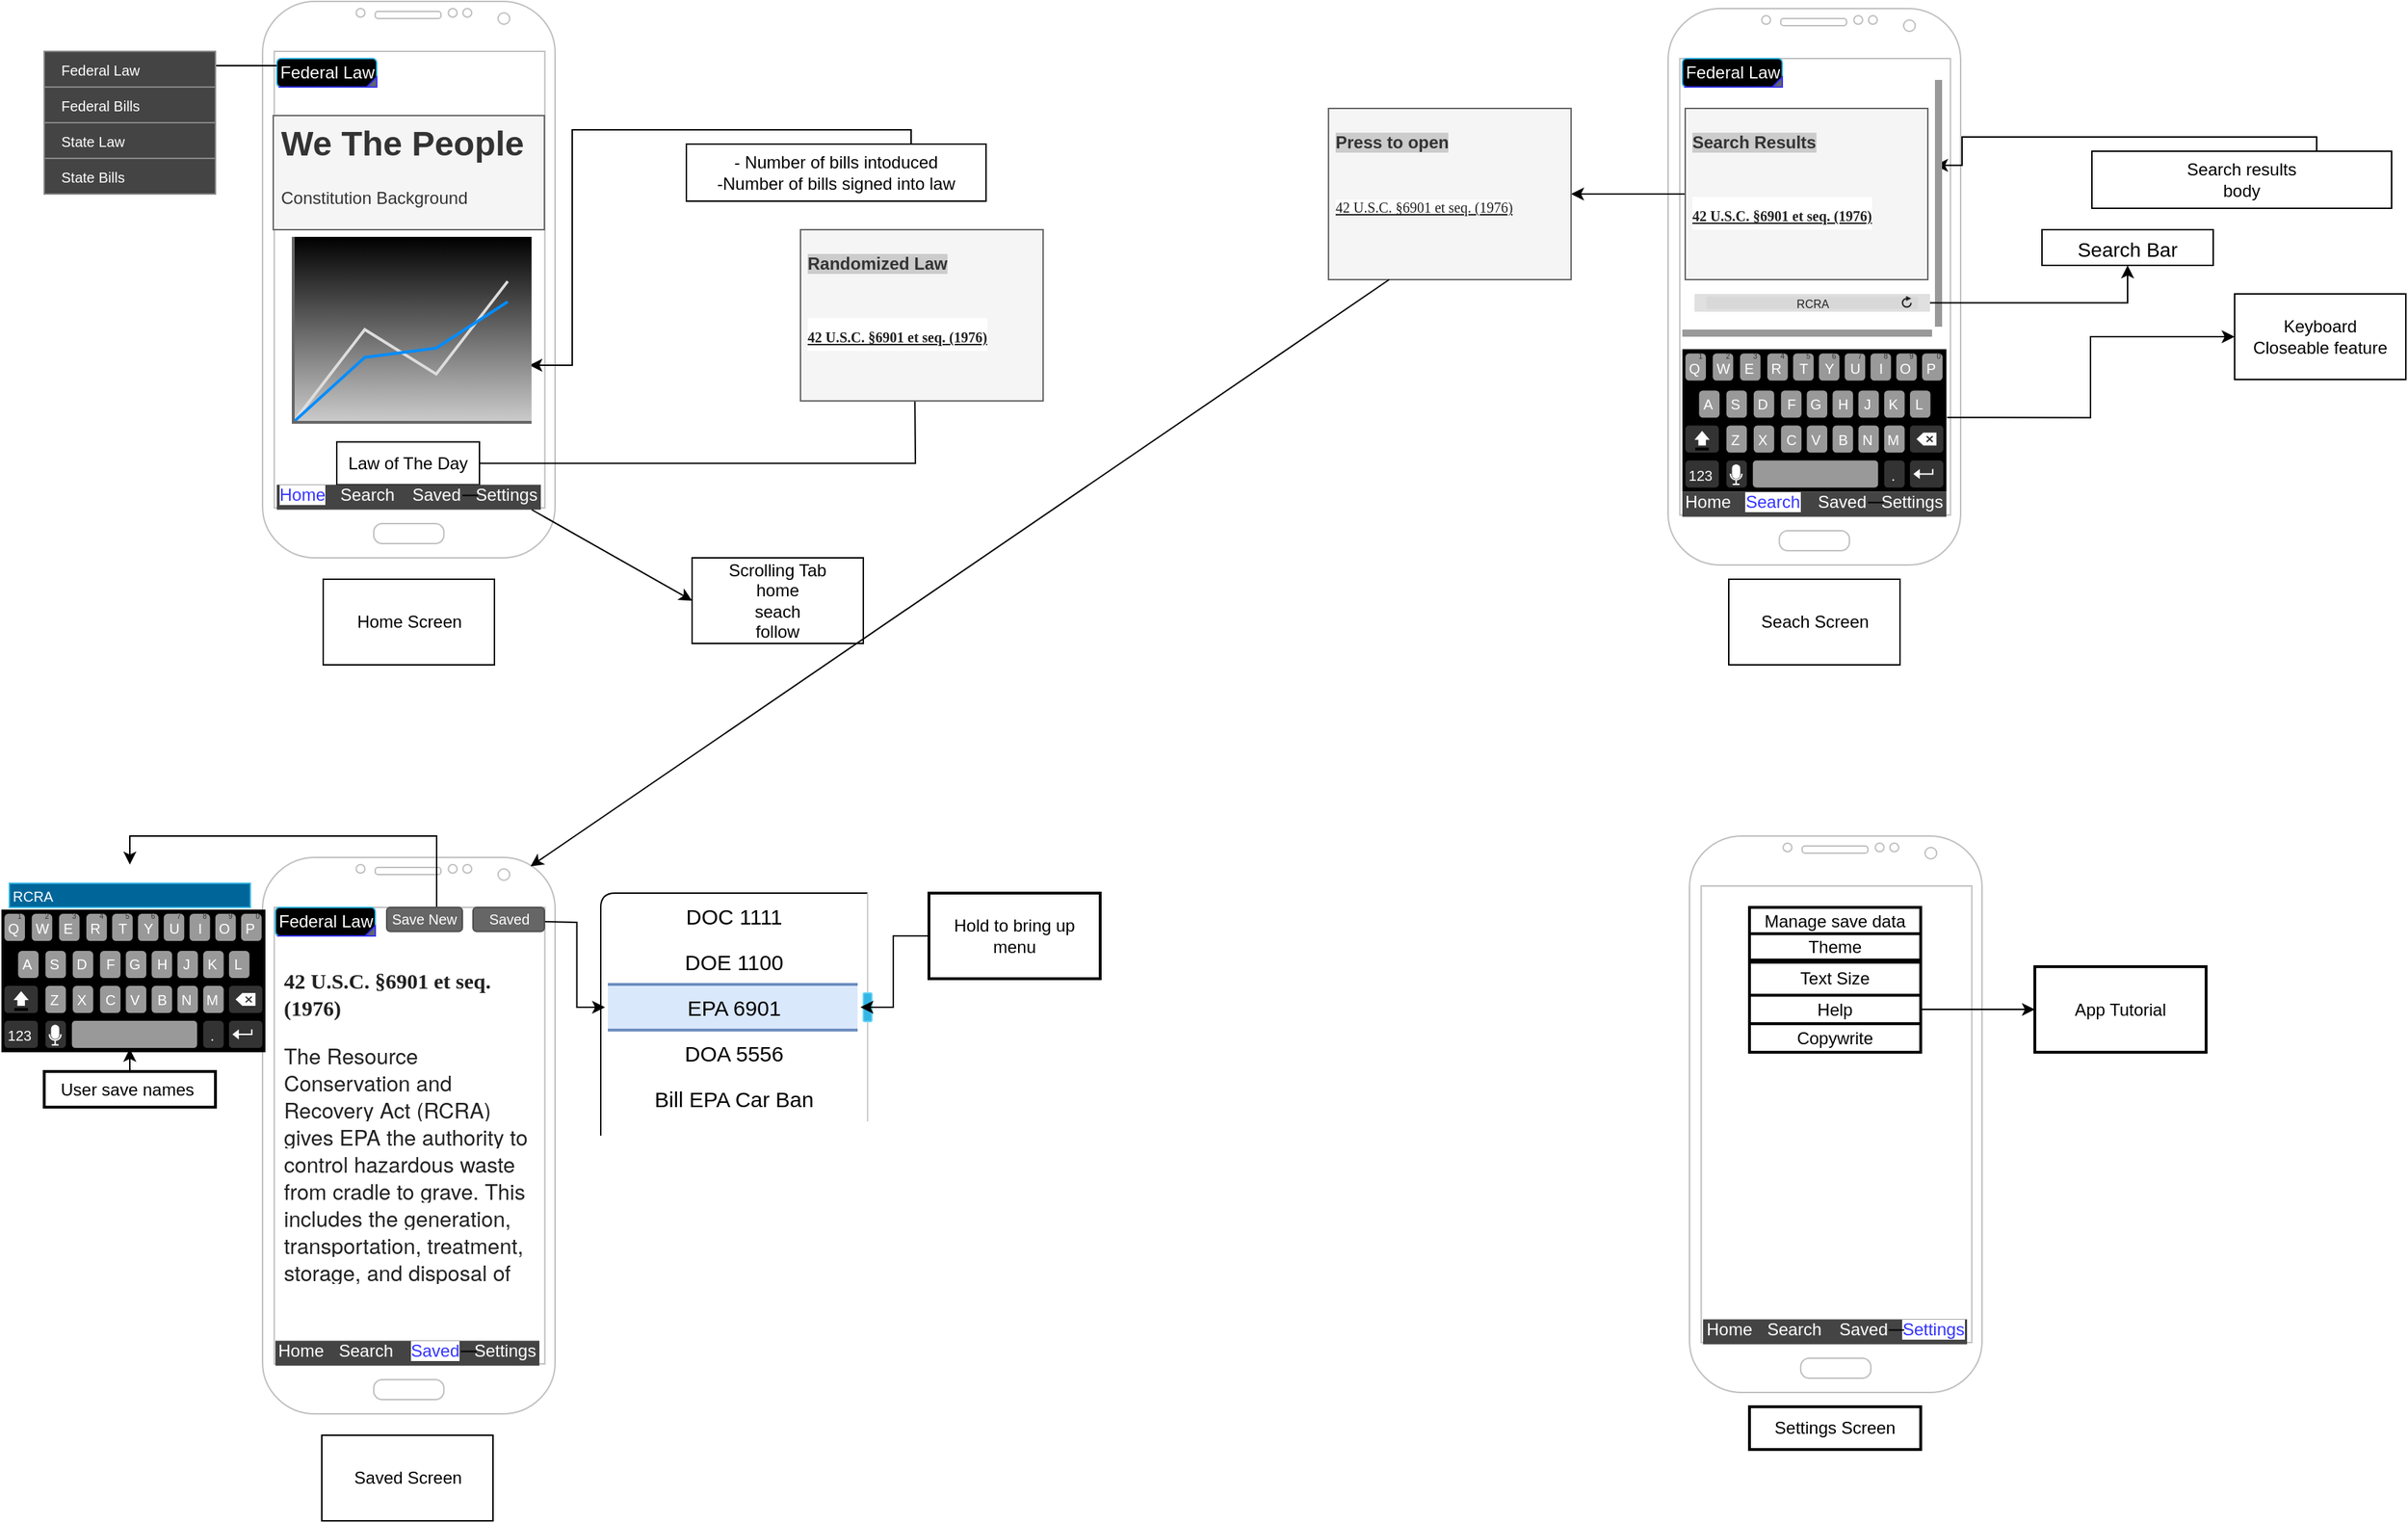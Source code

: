 <mxfile version="14.6.13" type="device"><diagram id="JpkLqlUyB2-uC77qVz7V" name="Page-1"><mxGraphModel dx="2378" dy="934" grid="1" gridSize="10" guides="1" tooltips="1" connect="1" arrows="1" fold="1" page="1" pageScale="1" pageWidth="1100" pageHeight="1700" math="0" shadow="0"><root><mxCell id="0"/><mxCell id="1" parent="0"/><mxCell id="2OdohgcPaHK3kR8ZjYO2-1" value="" style="verticalLabelPosition=bottom;verticalAlign=top;html=1;shadow=0;dashed=0;strokeWidth=1;shape=mxgraph.android.phone2;strokeColor=#c0c0c0;" parent="1" vertex="1"><mxGeometry x="333" y="620" width="205" height="390" as="geometry"/></mxCell><mxCell id="2OdohgcPaHK3kR8ZjYO2-39" value="" style="verticalLabelPosition=bottom;verticalAlign=top;html=1;shadow=0;dashed=0;strokeWidth=1;shape=mxgraph.android.phone2;strokeColor=#c0c0c0;" parent="1" vertex="1"><mxGeometry x="318" y="40" width="205" height="390" as="geometry"/></mxCell><mxCell id="2OdohgcPaHK3kR8ZjYO2-41" value="" style="edgeStyle=orthogonalEdgeStyle;rounded=0;orthogonalLoop=1;jettySize=auto;html=1;exitX=1.002;exitY=0.479;exitDx=0;exitDy=0;exitPerimeter=0;" parent="1" source="2OdohgcPaHK3kR8ZjYO2-82" target="2OdohgcPaHK3kR8ZjYO2-43" edge="1"><mxGeometry relative="1" as="geometry"><mxPoint x="470" y="363.833" as="sourcePoint"/></mxGeometry></mxCell><mxCell id="2OdohgcPaHK3kR8ZjYO2-43" value="Keyboard&lt;br&gt;Closeable feature" style="whiteSpace=wrap;html=1;rounded=0;" parent="1" vertex="1"><mxGeometry x="715" y="240" width="120" height="60" as="geometry"/></mxCell><mxCell id="2OdohgcPaHK3kR8ZjYO2-45" style="edgeStyle=orthogonalEdgeStyle;rounded=0;orthogonalLoop=1;jettySize=auto;html=1;exitX=0.75;exitY=0;exitDx=0;exitDy=0;entryX=0.973;entryY=0.333;entryDx=0;entryDy=0;entryPerimeter=0;" parent="1" source="2OdohgcPaHK3kR8ZjYO2-46" target="2OdohgcPaHK3kR8ZjYO2-83" edge="1"><mxGeometry relative="1" as="geometry"><Array as="points"><mxPoint x="773" y="130"/><mxPoint x="524" y="130"/><mxPoint x="524" y="150"/></Array><mxPoint x="505" y="295" as="targetPoint"/></mxGeometry></mxCell><mxCell id="2OdohgcPaHK3kR8ZjYO2-46" value="Search results&lt;br&gt;body&lt;br&gt;" style="text;html=1;align=center;verticalAlign=middle;whiteSpace=wrap;rounded=0;strokeColor=#000000;" parent="1" vertex="1"><mxGeometry x="615" y="140" width="210" height="40" as="geometry"/></mxCell><mxCell id="2OdohgcPaHK3kR8ZjYO2-55" style="edgeStyle=orthogonalEdgeStyle;rounded=0;orthogonalLoop=1;jettySize=auto;html=1;exitX=0.5;exitY=1;exitDx=0;exitDy=0;" parent="1" edge="1"><mxGeometry relative="1" as="geometry"><mxPoint x="423" y="160" as="sourcePoint"/><mxPoint x="423" y="160" as="targetPoint"/></mxGeometry></mxCell><mxCell id="2OdohgcPaHK3kR8ZjYO2-60" value="" style="verticalLabelPosition=bottom;verticalAlign=top;html=1;shadow=0;dashed=0;strokeWidth=1;shape=mxgraph.android.phone2;strokeColor=#c0c0c0;" parent="1" vertex="1"><mxGeometry x="-667" y="35" width="205" height="390" as="geometry"/></mxCell><mxCell id="2OdohgcPaHK3kR8ZjYO2-61" value="&lt;h1&gt;We The People&lt;/h1&gt;&lt;div&gt;Constitution Background&lt;/div&gt;&lt;div&gt;&lt;br&gt;&lt;/div&gt;&lt;div&gt;&lt;br&gt;&lt;/div&gt;&lt;div&gt;&lt;br&gt;&lt;/div&gt;" style="text;html=1;strokeColor=#666666;fillColor=#f5f5f5;spacing=5;spacingTop=-20;whiteSpace=wrap;overflow=hidden;rounded=0;fontColor=#333333;" parent="1" vertex="1"><mxGeometry x="-659.5" y="115" width="190" height="80" as="geometry"/></mxCell><mxCell id="2OdohgcPaHK3kR8ZjYO2-62" value="" style="edgeStyle=orthogonalEdgeStyle;rounded=0;orthogonalLoop=1;jettySize=auto;html=1;" parent="1" source="2OdohgcPaHK3kR8ZjYO2-63" edge="1"><mxGeometry relative="1" as="geometry"><mxPoint x="-210" y="295" as="targetPoint"/></mxGeometry></mxCell><mxCell id="2OdohgcPaHK3kR8ZjYO2-63" value="Law of The Day" style="rounded=0;whiteSpace=wrap;html=1;align=center;" parent="1" vertex="1"><mxGeometry x="-615" y="343.75" width="100" height="30" as="geometry"/></mxCell><mxCell id="2OdohgcPaHK3kR8ZjYO2-66" style="edgeStyle=orthogonalEdgeStyle;rounded=0;orthogonalLoop=1;jettySize=auto;html=1;exitX=0.75;exitY=0;exitDx=0;exitDy=0;" parent="1" source="2OdohgcPaHK3kR8ZjYO2-67" edge="1"><mxGeometry relative="1" as="geometry"><Array as="points"><mxPoint x="-212" y="125"/><mxPoint x="-450" y="125"/><mxPoint x="-450" y="290"/></Array><mxPoint x="-480" y="290" as="targetPoint"/></mxGeometry></mxCell><mxCell id="2OdohgcPaHK3kR8ZjYO2-67" value="- Number of bills intoduced&lt;br&gt;-Number of bills signed into law" style="text;html=1;align=center;verticalAlign=middle;whiteSpace=wrap;rounded=0;strokeColor=#000000;" parent="1" vertex="1"><mxGeometry x="-370" y="135" width="210" height="40" as="geometry"/></mxCell><mxCell id="2OdohgcPaHK3kR8ZjYO2-68" value="" style="strokeWidth=1;html=1;shadow=0;dashed=0;shape=mxgraph.android.rrect;rSize=0;fillColor=#444444;strokeColor=none;" parent="1" vertex="1"><mxGeometry x="-657" y="373.75" width="185" height="17.5" as="geometry"/></mxCell><mxCell id="2OdohgcPaHK3kR8ZjYO2-69" value="&lt;font color=&quot;#3333ff&quot; style=&quot;background-color: rgb(255 , 255 , 255)&quot;&gt;Home&lt;/font&gt;" style="strokeWidth=1;html=1;shadow=0;dashed=0;shape=mxgraph.android.anchor;align=left;fontColor=#FFFFFF;" parent="2OdohgcPaHK3kR8ZjYO2-68" vertex="1"><mxGeometry width="46.25" height="15" as="geometry"/></mxCell><mxCell id="2OdohgcPaHK3kR8ZjYO2-70" value="Search" style="strokeWidth=1;html=1;shadow=0;dashed=0;shape=mxgraph.android.anchor;fontColor=#FFFFFF;" parent="2OdohgcPaHK3kR8ZjYO2-68" vertex="1"><mxGeometry x="46.25" width="33.75" height="15" as="geometry"/></mxCell><mxCell id="2OdohgcPaHK3kR8ZjYO2-71" value="Saved" style="strokeWidth=1;html=1;shadow=0;dashed=0;shape=mxgraph.android.anchor;align=right;fontColor=#FFFFFF;" parent="2OdohgcPaHK3kR8ZjYO2-68" vertex="1"><mxGeometry x="90" width="40" height="15" as="geometry"/></mxCell><mxCell id="2OdohgcPaHK3kR8ZjYO2-72" value="Settings" style="text;html=1;strokeColor=none;fillColor=none;align=center;verticalAlign=middle;whiteSpace=wrap;rounded=0;fontColor=#FFFFFF;" parent="2OdohgcPaHK3kR8ZjYO2-68" vertex="1"><mxGeometry x="141" y="-2.5" width="40" height="20" as="geometry"/></mxCell><mxCell id="2OdohgcPaHK3kR8ZjYO2-73" value="" style="endArrow=none;html=1;" parent="2OdohgcPaHK3kR8ZjYO2-68" source="2OdohgcPaHK3kR8ZjYO2-71" target="2OdohgcPaHK3kR8ZjYO2-72" edge="1"><mxGeometry width="50" height="50" relative="1" as="geometry"><mxPoint x="123.75" y="7.563" as="sourcePoint"/><mxPoint x="297" y="8" as="targetPoint"/></mxGeometry></mxCell><mxCell id="2OdohgcPaHK3kR8ZjYO2-74" value="" style="endArrow=classic;html=1;startArrow=none;entryX=0;entryY=0.5;entryDx=0;entryDy=0;" parent="1" source="2OdohgcPaHK3kR8ZjYO2-72" target="2OdohgcPaHK3kR8ZjYO2-75" edge="1"><mxGeometry width="50" height="50" relative="1" as="geometry"><mxPoint x="-590" y="325" as="sourcePoint"/><mxPoint x="-360" y="383" as="targetPoint"/></mxGeometry></mxCell><mxCell id="2OdohgcPaHK3kR8ZjYO2-75" value="Scrolling Tab&lt;br&gt;home&lt;br&gt;seach&lt;br&gt;follow" style="rounded=0;whiteSpace=wrap;html=1;strokeWidth=1;" parent="1" vertex="1"><mxGeometry x="-366" y="425" width="120" height="60" as="geometry"/></mxCell><mxCell id="2OdohgcPaHK3kR8ZjYO2-76" style="edgeStyle=orthogonalEdgeStyle;rounded=0;orthogonalLoop=1;jettySize=auto;html=1;exitX=0.5;exitY=1;exitDx=0;exitDy=0;" parent="1" source="2OdohgcPaHK3kR8ZjYO2-61" target="2OdohgcPaHK3kR8ZjYO2-61" edge="1"><mxGeometry relative="1" as="geometry"/></mxCell><mxCell id="2OdohgcPaHK3kR8ZjYO2-77" value="Federal Law" style="strokeWidth=1;html=1;shadow=0;dashed=0;shape=mxgraph.android.rect;rounded=1;strokeColor=#33b5e5;fontColor=#FFFFFF;fillColor=#000000;" parent="1" vertex="1"><mxGeometry x="-657" y="75" width="70" height="20" as="geometry"/></mxCell><mxCell id="2OdohgcPaHK3kR8ZjYO2-78" value="" style="strokeWidth=1;html=1;shadow=0;dashed=0;shape=mxgraph.android.spinner2;fontStyle=0;fontColor=#ffffff;align=center;verticalAlign=middle;fillColor=#666666;strokeColor=#3333FF;" parent="2OdohgcPaHK3kR8ZjYO2-77" vertex="1"><mxGeometry x="1.22" y="1.43" width="68.78" height="18.57" as="geometry"/></mxCell><mxCell id="2OdohgcPaHK3kR8ZjYO2-79" value="" style="endArrow=classic;html=1;fontColor=#FFFFFF;exitX=0;exitY=0.25;exitDx=0;exitDy=0;" parent="1" source="2OdohgcPaHK3kR8ZjYO2-77" edge="1"><mxGeometry width="50" height="50" relative="1" as="geometry"><mxPoint x="-420" y="185" as="sourcePoint"/><mxPoint x="-740" y="80" as="targetPoint"/></mxGeometry></mxCell><mxCell id="2OdohgcPaHK3kR8ZjYO2-82" value="" style="verticalLabelPosition=bottom;verticalAlign=top;html=1;shadow=0;dashed=0;strokeWidth=1;shape=mxgraph.android.keyboard;fontColor=#FFFFFF;fillColor=#000000;" parent="1" vertex="1"><mxGeometry x="328" y="278.75" width="185" height="100" as="geometry"/></mxCell><mxCell id="2OdohgcPaHK3kR8ZjYO2-83" value="" style="strokeWidth=1;html=1;shadow=0;dashed=0;shape=mxgraph.android.scrollbars2;fillColor=#999999;strokeColor=none;fontColor=#FFFFFF;" parent="1" vertex="1"><mxGeometry x="328" y="90" width="182" height="180" as="geometry"/></mxCell><mxCell id="2OdohgcPaHK3kR8ZjYO2-163" value="" style="edgeStyle=orthogonalEdgeStyle;rounded=0;orthogonalLoop=1;jettySize=auto;html=1;fontColor=#000000;" parent="1" source="2OdohgcPaHK3kR8ZjYO2-84" target="2OdohgcPaHK3kR8ZjYO2-162" edge="1"><mxGeometry relative="1" as="geometry"/></mxCell><mxCell id="2OdohgcPaHK3kR8ZjYO2-84" value="RCRA" style="html=1;strokeWidth=1;shadow=0;dashed=0;shape=mxgraph.ios7ui.url;fillColor=#e0e0e0;strokeColor=#c0c0c0;buttonText=;strokeColor2=#222222;fontColor=#222222;fontSize=8;spacingTop=2;align=center;" parent="1" vertex="1"><mxGeometry x="336.5" y="240" width="165" height="12.5" as="geometry"/></mxCell><mxCell id="2OdohgcPaHK3kR8ZjYO2-165" value="" style="edgeStyle=orthogonalEdgeStyle;rounded=0;orthogonalLoop=1;jettySize=auto;html=1;fontColor=#000000;" parent="1" source="2OdohgcPaHK3kR8ZjYO2-85" target="2OdohgcPaHK3kR8ZjYO2-164" edge="1"><mxGeometry relative="1" as="geometry"/></mxCell><mxCell id="2OdohgcPaHK3kR8ZjYO2-85" value="&lt;h1&gt;&lt;font style=&quot;font-size: 12px ; background-color: rgb(204 , 204 , 204)&quot;&gt;Search Results&lt;/font&gt;&lt;/h1&gt;&lt;h2 style=&quot;box-sizing: border-box ; transition: all 0.25s linear 0s , all 0.25s linear 0s , all 0.25s linear 0s , all 0.25s linear 0s , all 0.25s linear 0s , all 0.25s linear 0s , all 0.25s linear 0s ; font-family: &amp;#34;merriweather&amp;#34; , &amp;#34;georgia&amp;#34; , &amp;#34;cambria&amp;#34; , &amp;#34;times new roman&amp;#34; , &amp;#34;times&amp;#34; , serif ; line-height: 1.3 ; margin: 1.5em 0px 0.85rem ; color: rgb(33 , 33 , 33) ; background-color: rgb(255 , 255 , 255)&quot;&gt;&lt;font style=&quot;font-size: 10px&quot;&gt;&lt;u&gt;42 U.S.C. §6901 et seq. (1976)&lt;/u&gt;&lt;/font&gt;&lt;/h2&gt;" style="text;html=1;strokeColor=#666666;fillColor=#f5f5f5;spacing=5;spacingTop=-20;whiteSpace=wrap;overflow=hidden;rounded=0;fontColor=#333333;" parent="1" vertex="1"><mxGeometry x="330" y="110" width="170" height="120" as="geometry"/></mxCell><mxCell id="2OdohgcPaHK3kR8ZjYO2-86" value="" style="strokeWidth=1;html=1;shadow=0;dashed=0;shape=mxgraph.android.rrect;rSize=0;fillColor=#444444;strokeColor=none;" parent="1" vertex="1"><mxGeometry x="328" y="378.75" width="185" height="17.5" as="geometry"/></mxCell><mxCell id="2OdohgcPaHK3kR8ZjYO2-87" value="Home" style="strokeWidth=1;html=1;shadow=0;dashed=0;shape=mxgraph.android.anchor;align=left;fontColor=#FFFFFF;" parent="2OdohgcPaHK3kR8ZjYO2-86" vertex="1"><mxGeometry width="46.25" height="15" as="geometry"/></mxCell><mxCell id="2OdohgcPaHK3kR8ZjYO2-88" value="&lt;font color=&quot;#3333ff&quot; style=&quot;background-color: rgb(255 , 255 , 255)&quot;&gt;Search&lt;/font&gt;" style="strokeWidth=1;html=1;shadow=0;dashed=0;shape=mxgraph.android.anchor;fontColor=#FFFFFF;" parent="2OdohgcPaHK3kR8ZjYO2-86" vertex="1"><mxGeometry x="46.25" width="33.75" height="15" as="geometry"/></mxCell><mxCell id="2OdohgcPaHK3kR8ZjYO2-89" value="Saved" style="strokeWidth=1;html=1;shadow=0;dashed=0;shape=mxgraph.android.anchor;align=right;fontColor=#FFFFFF;" parent="2OdohgcPaHK3kR8ZjYO2-86" vertex="1"><mxGeometry x="90" width="40" height="15" as="geometry"/></mxCell><mxCell id="2OdohgcPaHK3kR8ZjYO2-90" value="Settings" style="text;html=1;strokeColor=none;fillColor=none;align=center;verticalAlign=middle;whiteSpace=wrap;rounded=0;fontColor=#FFFFFF;" parent="2OdohgcPaHK3kR8ZjYO2-86" vertex="1"><mxGeometry x="141" y="-2.5" width="40" height="20" as="geometry"/></mxCell><mxCell id="2OdohgcPaHK3kR8ZjYO2-91" value="" style="endArrow=none;html=1;" parent="2OdohgcPaHK3kR8ZjYO2-86" source="2OdohgcPaHK3kR8ZjYO2-89" target="2OdohgcPaHK3kR8ZjYO2-90" edge="1"><mxGeometry width="50" height="50" relative="1" as="geometry"><mxPoint x="123.75" y="7.563" as="sourcePoint"/><mxPoint x="297" y="8" as="targetPoint"/></mxGeometry></mxCell><mxCell id="2OdohgcPaHK3kR8ZjYO2-92" value="" style="strokeWidth=1;html=1;shadow=0;dashed=0;shape=mxgraph.android.rrect;rSize=0;fillColor=#444444;strokeColor=none;" parent="1" vertex="1"><mxGeometry x="342.5" y="958.75" width="185" height="17.5" as="geometry"/></mxCell><mxCell id="2OdohgcPaHK3kR8ZjYO2-93" value="Home" style="strokeWidth=1;html=1;shadow=0;dashed=0;shape=mxgraph.android.anchor;align=left;fontColor=#FFFFFF;" parent="2OdohgcPaHK3kR8ZjYO2-92" vertex="1"><mxGeometry width="46.25" height="15" as="geometry"/></mxCell><mxCell id="2OdohgcPaHK3kR8ZjYO2-94" value="Search" style="strokeWidth=1;html=1;shadow=0;dashed=0;shape=mxgraph.android.anchor;fontColor=#FFFFFF;" parent="2OdohgcPaHK3kR8ZjYO2-92" vertex="1"><mxGeometry x="46.25" width="33.75" height="15" as="geometry"/></mxCell><mxCell id="2OdohgcPaHK3kR8ZjYO2-95" value="Saved" style="strokeWidth=1;html=1;shadow=0;dashed=0;shape=mxgraph.android.anchor;align=right;fontColor=#FFFFFF;" parent="2OdohgcPaHK3kR8ZjYO2-92" vertex="1"><mxGeometry x="90" width="40" height="15" as="geometry"/></mxCell><mxCell id="2OdohgcPaHK3kR8ZjYO2-96" value="&lt;font color=&quot;#3333ff&quot; style=&quot;background-color: rgb(255 , 255 , 255)&quot;&gt;Settings&lt;/font&gt;" style="text;html=1;strokeColor=none;fillColor=none;align=center;verticalAlign=middle;whiteSpace=wrap;rounded=0;fontColor=#FFFFFF;" parent="2OdohgcPaHK3kR8ZjYO2-92" vertex="1"><mxGeometry x="141" y="-2.5" width="40" height="20" as="geometry"/></mxCell><mxCell id="2OdohgcPaHK3kR8ZjYO2-97" value="" style="endArrow=none;html=1;" parent="2OdohgcPaHK3kR8ZjYO2-92" source="2OdohgcPaHK3kR8ZjYO2-95" target="2OdohgcPaHK3kR8ZjYO2-96" edge="1"><mxGeometry width="50" height="50" relative="1" as="geometry"><mxPoint x="123.75" y="7.563" as="sourcePoint"/><mxPoint x="297" y="8" as="targetPoint"/></mxGeometry></mxCell><mxCell id="2OdohgcPaHK3kR8ZjYO2-98" value="" style="verticalLabelPosition=bottom;verticalAlign=top;html=1;shadow=0;dashed=0;strokeWidth=1;shape=mxgraph.android.phone2;strokeColor=#c0c0c0;" parent="1" vertex="1"><mxGeometry x="-667" y="635" width="205" height="390" as="geometry"/></mxCell><mxCell id="2OdohgcPaHK3kR8ZjYO2-105" value="" style="strokeWidth=1;html=1;shadow=0;dashed=0;shape=mxgraph.android.rrect;rSize=0;fillColor=#444444;strokeColor=none;" parent="1" vertex="1"><mxGeometry x="-658" y="973.75" width="185" height="17.5" as="geometry"/></mxCell><mxCell id="2OdohgcPaHK3kR8ZjYO2-106" value="Home" style="strokeWidth=1;html=1;shadow=0;dashed=0;shape=mxgraph.android.anchor;align=left;fontColor=#FFFFFF;" parent="2OdohgcPaHK3kR8ZjYO2-105" vertex="1"><mxGeometry width="46.25" height="15" as="geometry"/></mxCell><mxCell id="2OdohgcPaHK3kR8ZjYO2-107" value="Search" style="strokeWidth=1;html=1;shadow=0;dashed=0;shape=mxgraph.android.anchor;fontColor=#FFFFFF;" parent="2OdohgcPaHK3kR8ZjYO2-105" vertex="1"><mxGeometry x="46.25" width="33.75" height="15" as="geometry"/></mxCell><mxCell id="2OdohgcPaHK3kR8ZjYO2-108" value="&lt;font color=&quot;#3333ff&quot; style=&quot;background-color: rgb(255 , 255 , 255)&quot;&gt;Saved&lt;/font&gt;" style="strokeWidth=1;html=1;shadow=0;dashed=0;shape=mxgraph.android.anchor;align=right;strokeColor=#FFFFFF;" parent="2OdohgcPaHK3kR8ZjYO2-105" vertex="1"><mxGeometry x="90" width="40" height="15" as="geometry"/></mxCell><mxCell id="2OdohgcPaHK3kR8ZjYO2-109" value="Settings" style="text;html=1;strokeColor=none;fillColor=none;align=center;verticalAlign=middle;whiteSpace=wrap;rounded=0;fontColor=#FFFFFF;" parent="2OdohgcPaHK3kR8ZjYO2-105" vertex="1"><mxGeometry x="141" y="-2.5" width="40" height="20" as="geometry"/></mxCell><mxCell id="2OdohgcPaHK3kR8ZjYO2-110" value="" style="endArrow=none;html=1;" parent="2OdohgcPaHK3kR8ZjYO2-105" source="2OdohgcPaHK3kR8ZjYO2-108" target="2OdohgcPaHK3kR8ZjYO2-109" edge="1"><mxGeometry width="50" height="50" relative="1" as="geometry"><mxPoint x="123.75" y="7.563" as="sourcePoint"/><mxPoint x="297" y="8" as="targetPoint"/></mxGeometry></mxCell><mxCell id="2OdohgcPaHK3kR8ZjYO2-111" value="Seach Screen" style="rounded=0;whiteSpace=wrap;html=1;strokeWidth=1;" parent="1" vertex="1"><mxGeometry x="360.5" y="440" width="120" height="60" as="geometry"/></mxCell><mxCell id="2OdohgcPaHK3kR8ZjYO2-112" value="Home Screen" style="rounded=0;whiteSpace=wrap;html=1;strokeWidth=1;" parent="1" vertex="1"><mxGeometry x="-624.5" y="440" width="120" height="60" as="geometry"/></mxCell><mxCell id="2OdohgcPaHK3kR8ZjYO2-113" value="Saved Screen" style="rounded=0;whiteSpace=wrap;html=1;strokeWidth=1;" parent="1" vertex="1"><mxGeometry x="-625.5" y="1040" width="120" height="60" as="geometry"/></mxCell><mxCell id="2OdohgcPaHK3kR8ZjYO2-130" value="&lt;h2 style=&quot;box-sizing: border-box ; transition: all 0.25s linear 0s , all 0.25s linear 0s , all 0.25s linear 0s , all 0.25s linear 0s , all 0.25s linear 0s , all 0.25s linear 0s , all 0.25s linear 0s ; font-family: &amp;#34;merriweather&amp;#34; , &amp;#34;georgia&amp;#34; , &amp;#34;cambria&amp;#34; , &amp;#34;times new roman&amp;#34; , &amp;#34;times&amp;#34; , serif ; line-height: 1.3 ; margin: 1.5em 0px 0.85rem ; color: rgb(33 , 33 , 33) ; background-color: rgb(255 , 255 , 255) ; font-size: 15px&quot;&gt;&lt;font style=&quot;font-size: 15px&quot;&gt;42 U.S.C. §6901 et seq. (1976)&lt;/font&gt;&lt;/h2&gt;&lt;div style=&quot;font-size: 15px&quot;&gt;&lt;span style=&quot;color: rgb(33 , 33 , 33) ; font-family: &amp;#34;source sans pro&amp;#34; , &amp;#34;helvetica neue&amp;#34; , &amp;#34;helvetica&amp;#34; , &amp;#34;roboto&amp;#34; , &amp;#34;arial&amp;#34; , sans-serif ; background-color: rgb(255 , 255 , 255)&quot;&gt;&lt;font style=&quot;font-size: 15px&quot;&gt;The Resource Conservation and Recovery Act (RCRA) gives EPA the authority to control hazardous waste from cradle to grave.&amp;nbsp;This includes the generation, transportation, treatment, storage, and disposal of hazardous waste. RCRA also set forth a framework for the management of non-hazardous solid wastes. The 1986 amendments to RCRA enabled EPA to address environmental problems that could result from underground tanks storing petroleum and other hazardous substances.&lt;/font&gt;&lt;/span&gt;&lt;br&gt;&lt;/div&gt;" style="text;html=1;strokeColor=none;fillColor=none;spacing=5;spacingTop=-20;whiteSpace=wrap;overflow=hidden;rounded=0;fontColor=#000000;" parent="1" vertex="1"><mxGeometry x="-657" y="700" width="190" height="240" as="geometry"/></mxCell><mxCell id="2OdohgcPaHK3kR8ZjYO2-138" value="" style="html=1;strokeWidth=2;shadow=0;dashed=0;shape=mxgraph.ios7ui.anchor;fillColor=#f5f5f5;strokeColor=#666666;perimeterSpacing=2;fontColor=#333333;gradientColor=#CCCCCC;" parent="1" vertex="1"><mxGeometry x="-425" y="660" width="175" height="160" as="geometry"/></mxCell><mxCell id="2OdohgcPaHK3kR8ZjYO2-139" value="DOC 1111" style="html=1;strokeWidth=2;shadow=0;dashed=0;shape=mxgraph.ios7ui.anchor;fontSize=15;resizeWidth=1;fillColor=#dae8fc;strokeColor=#6c8ebf;perimeterSpacing=2;" parent="2OdohgcPaHK3kR8ZjYO2-138" vertex="1"><mxGeometry width="175" height="32" relative="1" as="geometry"/></mxCell><mxCell id="2OdohgcPaHK3kR8ZjYO2-140" value="DOE 1100" style="html=1;strokeWidth=2;shadow=0;dashed=0;shape=mxgraph.ios7ui.anchor;fontSize=15;resizeWidth=1;fillColor=#dae8fc;strokeColor=#6c8ebf;perimeterSpacing=2;" parent="2OdohgcPaHK3kR8ZjYO2-138" vertex="1"><mxGeometry width="175" height="32" relative="1" as="geometry"><mxPoint y="32" as="offset"/></mxGeometry></mxCell><mxCell id="2OdohgcPaHK3kR8ZjYO2-141" value="EPA 6901" style="html=1;strokeWidth=2;shadow=0;dashed=0;shape=mxgraph.ios7ui.horLines;fontSize=15;strokeColor=#6c8ebf;fillColor=#dae8fc;strokeWidth=2;resizeWidth=1;perimeterSpacing=2;" parent="2OdohgcPaHK3kR8ZjYO2-138" vertex="1"><mxGeometry width="175" height="32" relative="1" as="geometry"><mxPoint y="64" as="offset"/></mxGeometry></mxCell><mxCell id="2OdohgcPaHK3kR8ZjYO2-142" value="DOA 5556" style="html=1;strokeWidth=2;shadow=0;dashed=0;shape=mxgraph.ios7ui.anchor;fontSize=15;resizeWidth=1;fillColor=#dae8fc;strokeColor=#6c8ebf;perimeterSpacing=2;" parent="2OdohgcPaHK3kR8ZjYO2-138" vertex="1"><mxGeometry width="175" height="32" relative="1" as="geometry"><mxPoint y="96" as="offset"/></mxGeometry></mxCell><mxCell id="2OdohgcPaHK3kR8ZjYO2-143" value="Bill EPA Car Ban" style="html=1;strokeWidth=2;shadow=0;dashed=0;shape=mxgraph.ios7ui.anchor;fontSize=15;resizeWidth=1;fillColor=#dae8fc;strokeColor=#6c8ebf;perimeterSpacing=2;" parent="2OdohgcPaHK3kR8ZjYO2-138" vertex="1"><mxGeometry width="175" height="32" relative="1" as="geometry"><mxPoint y="128" as="offset"/></mxGeometry></mxCell><mxCell id="2OdohgcPaHK3kR8ZjYO2-144" value="" style="endArrow=none;html=1;fontColor=#000000;entryX=0.5;entryY=0;entryDx=0;entryDy=0;entryPerimeter=0;" parent="1" edge="1"><mxGeometry width="50" height="50" relative="1" as="geometry"><mxPoint x="-430" y="830" as="sourcePoint"/><mxPoint x="-243" y="660" as="targetPoint"/><Array as="points"><mxPoint x="-430" y="660"/></Array></mxGeometry></mxCell><mxCell id="2OdohgcPaHK3kR8ZjYO2-147" value="" style="edgeStyle=orthogonalEdgeStyle;rounded=0;orthogonalLoop=1;jettySize=auto;html=1;fontColor=#000000;" parent="1" target="2OdohgcPaHK3kR8ZjYO2-138" edge="1"><mxGeometry relative="1" as="geometry"><mxPoint x="-469.5" y="680" as="sourcePoint"/></mxGeometry></mxCell><mxCell id="2OdohgcPaHK3kR8ZjYO2-148" value="" style="verticalLabelPosition=bottom;verticalAlign=top;html=1;shadow=0;dashed=0;strokeWidth=1;shape=mxgraph.android.quickscroll3;dy=0.5;fillColor=#33b5e5;strokeColor=#66D5F5;sketch=0;fontColor=#000000;" parent="1" vertex="1"><mxGeometry x="-246" y="660" width="6" height="160" as="geometry"/></mxCell><mxCell id="2OdohgcPaHK3kR8ZjYO2-149" value="" style="strokeWidth=1;html=1;shadow=0;dashed=0;shape=mxgraph.android.rrect;rSize=0;strokeColor=#888888;fillColor=#444444;sketch=0;fontColor=#000000;" parent="1" vertex="1"><mxGeometry x="-820" y="70" width="120" height="100" as="geometry"/></mxCell><mxCell id="2OdohgcPaHK3kR8ZjYO2-150" value="&lt;font style=&quot;font-size: 10px&quot;&gt;Federal Law&lt;/font&gt;" style="strokeColor=inherit;fillColor=inherit;gradientColor=inherit;strokeWidth=1;html=1;shadow=0;dashed=0;shape=mxgraph.android.rrect;rSize=0;align=left;spacingLeft=10;fontSize=8;fontColor=#ffffff;" parent="2OdohgcPaHK3kR8ZjYO2-149" vertex="1"><mxGeometry width="120.0" height="25" as="geometry"/></mxCell><mxCell id="2OdohgcPaHK3kR8ZjYO2-151" value="&lt;font style=&quot;font-size: 10px&quot;&gt;Federal Bills&lt;/font&gt;" style="strokeColor=inherit;fillColor=inherit;gradientColor=inherit;strokeWidth=1;html=1;shadow=0;dashed=0;shape=mxgraph.android.rrect;rSize=0;align=left;spacingLeft=10;fontSize=8;fontColor=#ffffff;" parent="2OdohgcPaHK3kR8ZjYO2-149" vertex="1"><mxGeometry y="25" width="120.0" height="25" as="geometry"/></mxCell><mxCell id="2OdohgcPaHK3kR8ZjYO2-152" value="&lt;font style=&quot;font-size: 10px&quot;&gt;State Law&lt;/font&gt;" style="strokeColor=inherit;fillColor=inherit;gradientColor=inherit;strokeWidth=1;html=1;shadow=0;dashed=0;shape=mxgraph.android.rrect;rSize=0;align=left;spacingLeft=10;fontSize=8;fontColor=#ffffff;" parent="2OdohgcPaHK3kR8ZjYO2-149" vertex="1"><mxGeometry y="50" width="120.0" height="25" as="geometry"/></mxCell><mxCell id="2OdohgcPaHK3kR8ZjYO2-153" value="&lt;font style=&quot;font-size: 10px&quot;&gt;State Bills&lt;/font&gt;" style="strokeColor=inherit;fillColor=inherit;gradientColor=inherit;strokeWidth=1;html=1;shadow=0;dashed=0;shape=mxgraph.android.rrect;rSize=0;align=left;spacingLeft=10;fontSize=8;fontColor=#ffffff;" parent="2OdohgcPaHK3kR8ZjYO2-149" vertex="1"><mxGeometry y="75" width="120.0" height="25" as="geometry"/></mxCell><mxCell id="2OdohgcPaHK3kR8ZjYO2-155" value="Federal Law" style="strokeWidth=1;html=1;shadow=0;dashed=0;shape=mxgraph.android.rect;rounded=1;strokeColor=#33b5e5;fontColor=#FFFFFF;fillColor=#000000;" parent="1" vertex="1"><mxGeometry x="-658" y="670" width="70" height="20" as="geometry"/></mxCell><mxCell id="2OdohgcPaHK3kR8ZjYO2-156" value="" style="strokeWidth=1;html=1;shadow=0;dashed=0;shape=mxgraph.android.spinner2;fontStyle=0;fontColor=#ffffff;align=center;verticalAlign=middle;fillColor=#666666;strokeColor=#3333FF;" parent="2OdohgcPaHK3kR8ZjYO2-155" vertex="1"><mxGeometry x="1.22" y="1.43" width="68.78" height="18.57" as="geometry"/></mxCell><mxCell id="2OdohgcPaHK3kR8ZjYO2-167" value="" style="edgeStyle=orthogonalEdgeStyle;rounded=0;orthogonalLoop=1;jettySize=auto;html=1;fontColor=#000000;" parent="1" source="2OdohgcPaHK3kR8ZjYO2-161" edge="1"><mxGeometry relative="1" as="geometry"><mxPoint x="-760" y="640" as="targetPoint"/><Array as="points"><mxPoint x="-545" y="620"/></Array></mxGeometry></mxCell><mxCell id="2OdohgcPaHK3kR8ZjYO2-161" value="Save New" style="rounded=1;html=1;shadow=0;dashed=0;whiteSpace=wrap;fontSize=10;fillColor=#666666;align=center;strokeColor=#4D4D4D;fontColor=#ffffff;sketch=0;" parent="1" vertex="1"><mxGeometry x="-580" y="670" width="53" height="16.88" as="geometry"/></mxCell><mxCell id="2OdohgcPaHK3kR8ZjYO2-162" value="&lt;font style=&quot;font-size: 14px&quot;&gt;&lt;font style=&quot;font-size: 14px&quot;&gt;Search &lt;/font&gt;&lt;font style=&quot;font-size: 14px&quot;&gt;Bar&lt;/font&gt;&lt;/font&gt;" style="whiteSpace=wrap;html=1;shadow=0;dashed=0;fontSize=8;strokeWidth=1;spacingTop=2;" parent="1" vertex="1"><mxGeometry x="580" y="195" width="120" height="25" as="geometry"/></mxCell><mxCell id="2OdohgcPaHK3kR8ZjYO2-164" value="&lt;h1&gt;&lt;span style=&quot;font-size: 12px ; background-color: rgb(204 , 204 , 204)&quot;&gt;Press to open&lt;/span&gt;&lt;/h1&gt;&lt;h1&gt;&lt;u style=&quot;font-size: 10px ; background-color: rgb(255 , 255 , 255) ; color: rgb(33 , 33 , 33) ; font-family: &amp;#34;merriweather&amp;#34; , &amp;#34;georgia&amp;#34; , &amp;#34;cambria&amp;#34; , &amp;#34;times new roman&amp;#34; , &amp;#34;times&amp;#34; , serif ; font-weight: normal&quot;&gt;42 U.S.C. §6901 et seq. (1976)&lt;/u&gt;&lt;br&gt;&lt;/h1&gt;" style="text;html=1;strokeColor=#666666;fillColor=#f5f5f5;spacing=5;spacingTop=-20;whiteSpace=wrap;overflow=hidden;rounded=0;fontColor=#333333;" parent="1" vertex="1"><mxGeometry x="80" y="110" width="170" height="120" as="geometry"/></mxCell><mxCell id="2OdohgcPaHK3kR8ZjYO2-168" value="" style="verticalLabelPosition=bottom;verticalAlign=top;html=1;shadow=0;dashed=0;strokeWidth=1;shape=mxgraph.android.keyboard;sketch=0;fontColor=#000000;fillColor=#000000;gradientColor=#CCCCCC;" parent="1" vertex="1"><mxGeometry x="-850" y="671.56" width="185" height="100" as="geometry"/></mxCell><mxCell id="2OdohgcPaHK3kR8ZjYO2-169" value="RCRA" style="whiteSpace=wrap;html=1;shadow=0;dashed=0;fontSize=10;align=left;fillColor=#006699;strokeColor=#33B5E5;fontColor=#FFFFFF;sketch=0;" parent="1" vertex="1"><mxGeometry x="-844.4" y="653.12" width="168.8" height="16.88" as="geometry"/></mxCell><mxCell id="2OdohgcPaHK3kR8ZjYO2-171" style="edgeStyle=orthogonalEdgeStyle;rounded=0;orthogonalLoop=1;jettySize=auto;html=1;exitX=0.5;exitY=0;exitDx=0;exitDy=0;entryX=0.486;entryY=0.976;entryDx=0;entryDy=0;entryPerimeter=0;fontColor=#000000;" parent="1" source="2OdohgcPaHK3kR8ZjYO2-170" target="2OdohgcPaHK3kR8ZjYO2-168" edge="1"><mxGeometry relative="1" as="geometry"/></mxCell><mxCell id="2OdohgcPaHK3kR8ZjYO2-170" value="User save names&amp;nbsp;" style="rounded=0;whiteSpace=wrap;html=1;shadow=0;sketch=0;strokeWidth=2;" parent="1" vertex="1"><mxGeometry x="-820" y="785" width="120" height="25" as="geometry"/></mxCell><mxCell id="2OdohgcPaHK3kR8ZjYO2-173" value="Settings Screen" style="rounded=0;whiteSpace=wrap;html=1;shadow=0;sketch=0;strokeWidth=2;" parent="1" vertex="1"><mxGeometry x="375" y="1020" width="120" height="30" as="geometry"/></mxCell><mxCell id="2OdohgcPaHK3kR8ZjYO2-174" value="" style="verticalLabelPosition=bottom;shadow=0;dashed=0;align=center;html=1;verticalAlign=top;strokeWidth=1;shape=mxgraph.mockup.graphics.lineChart;strokeColor=none;strokeColor2=#666666;strokeColor3=#008cff;strokeColor4=#dddddd;sketch=0;fontColor=#000000;fillColor=#000000;gradientColor=#CCCCCC;" parent="1" vertex="1"><mxGeometry x="-645.5" y="200" width="167" height="130" as="geometry"/></mxCell><mxCell id="2OdohgcPaHK3kR8ZjYO2-175" value="Federal Law" style="strokeWidth=1;html=1;shadow=0;dashed=0;shape=mxgraph.android.rect;rounded=1;strokeColor=#33b5e5;fontColor=#FFFFFF;fillColor=#000000;" parent="1" vertex="1"><mxGeometry x="328" y="75" width="70" height="20" as="geometry"/></mxCell><mxCell id="2OdohgcPaHK3kR8ZjYO2-176" value="" style="strokeWidth=1;html=1;shadow=0;dashed=0;shape=mxgraph.android.spinner2;fontStyle=0;fontColor=#ffffff;align=center;verticalAlign=middle;fillColor=#666666;strokeColor=#3333FF;" parent="2OdohgcPaHK3kR8ZjYO2-175" vertex="1"><mxGeometry x="1.22" y="1.43" width="68.78" height="18.57" as="geometry"/></mxCell><mxCell id="2OdohgcPaHK3kR8ZjYO2-199" value="" style="edgeStyle=orthogonalEdgeStyle;rounded=0;orthogonalLoop=1;jettySize=auto;html=1;fontColor=#000000;" parent="1" source="2OdohgcPaHK3kR8ZjYO2-198" target="2OdohgcPaHK3kR8ZjYO2-138" edge="1"><mxGeometry relative="1" as="geometry"/></mxCell><mxCell id="2OdohgcPaHK3kR8ZjYO2-198" value="Hold to bring up menu" style="rounded=0;whiteSpace=wrap;html=1;shadow=0;sketch=0;strokeWidth=2;" parent="1" vertex="1"><mxGeometry x="-200" y="660" width="120" height="60" as="geometry"/></mxCell><mxCell id="2OdohgcPaHK3kR8ZjYO2-200" value="Manage save data" style="rounded=0;whiteSpace=wrap;html=1;shadow=0;sketch=0;strokeWidth=2;" parent="1" vertex="1"><mxGeometry x="375" y="670" width="120" height="20" as="geometry"/></mxCell><mxCell id="2OdohgcPaHK3kR8ZjYO2-201" value="Theme" style="rounded=0;whiteSpace=wrap;html=1;shadow=0;sketch=0;strokeWidth=2;" parent="1" vertex="1"><mxGeometry x="375" y="688.44" width="120" height="18.44" as="geometry"/></mxCell><mxCell id="2OdohgcPaHK3kR8ZjYO2-206" value="" style="edgeStyle=orthogonalEdgeStyle;rounded=0;orthogonalLoop=1;jettySize=auto;html=1;fontColor=#000000;" parent="1" source="2OdohgcPaHK3kR8ZjYO2-202" target="2OdohgcPaHK3kR8ZjYO2-205" edge="1"><mxGeometry relative="1" as="geometry"/></mxCell><mxCell id="2OdohgcPaHK3kR8ZjYO2-202" value="Help" style="rounded=0;whiteSpace=wrap;html=1;shadow=0;sketch=0;strokeWidth=2;" parent="1" vertex="1"><mxGeometry x="375" y="731.56" width="120" height="20" as="geometry"/></mxCell><mxCell id="2OdohgcPaHK3kR8ZjYO2-203" value="Copywrite" style="rounded=0;whiteSpace=wrap;html=1;shadow=0;sketch=0;strokeWidth=2;" parent="1" vertex="1"><mxGeometry x="375" y="751.56" width="120" height="20" as="geometry"/></mxCell><mxCell id="2OdohgcPaHK3kR8ZjYO2-204" value="Text Size" style="rounded=0;whiteSpace=wrap;html=1;shadow=0;sketch=0;strokeWidth=2;" parent="1" vertex="1"><mxGeometry x="375" y="708.44" width="120" height="23.12" as="geometry"/></mxCell><mxCell id="2OdohgcPaHK3kR8ZjYO2-205" value="App Tutorial&lt;br&gt;" style="whiteSpace=wrap;html=1;rounded=0;shadow=0;strokeWidth=2;sketch=0;" parent="1" vertex="1"><mxGeometry x="575" y="711.56" width="120" height="60" as="geometry"/></mxCell><mxCell id="2OdohgcPaHK3kR8ZjYO2-207" value="Saved" style="rounded=1;html=1;shadow=0;dashed=0;whiteSpace=wrap;fontSize=10;fillColor=#666666;align=center;strokeColor=#4D4D4D;fontColor=#ffffff;sketch=0;" parent="1" vertex="1"><mxGeometry x="-519.5" y="670" width="50" height="16.88" as="geometry"/></mxCell><mxCell id="2OdohgcPaHK3kR8ZjYO2-209" style="edgeStyle=orthogonalEdgeStyle;rounded=0;orthogonalLoop=1;jettySize=auto;html=1;exitX=0.5;exitY=1;exitDx=0;exitDy=0;" parent="1" edge="1"><mxGeometry relative="1" as="geometry"><mxPoint x="-197" y="245" as="sourcePoint"/><mxPoint x="-197" y="245" as="targetPoint"/></mxGeometry></mxCell><mxCell id="2OdohgcPaHK3kR8ZjYO2-210" value="&lt;h1&gt;&lt;font style=&quot;font-size: 12px ; background-color: rgb(204 , 204 , 204)&quot;&gt;Randomized Law&lt;/font&gt;&lt;/h1&gt;&lt;h2 style=&quot;box-sizing: border-box ; transition: all 0.25s linear 0s , all 0.25s linear 0s , all 0.25s linear 0s , all 0.25s linear 0s , all 0.25s linear 0s , all 0.25s linear 0s , all 0.25s linear 0s ; font-family: &amp;#34;merriweather&amp;#34; , &amp;#34;georgia&amp;#34; , &amp;#34;cambria&amp;#34; , &amp;#34;times new roman&amp;#34; , &amp;#34;times&amp;#34; , serif ; line-height: 1.3 ; margin: 1.5em 0px 0.85rem ; color: rgb(33 , 33 , 33) ; background-color: rgb(255 , 255 , 255)&quot;&gt;&lt;font style=&quot;font-size: 10px&quot;&gt;&lt;u&gt;42 U.S.C. §6901 et seq. (1976)&lt;/u&gt;&lt;/font&gt;&lt;/h2&gt;" style="text;html=1;strokeColor=#666666;fillColor=#f5f5f5;spacing=5;spacingTop=-20;whiteSpace=wrap;overflow=hidden;rounded=0;fontColor=#333333;" parent="1" vertex="1"><mxGeometry x="-290" y="195" width="170" height="120" as="geometry"/></mxCell><mxCell id="T0YH6CQObMR5mitfKXkH-1" value="" style="endArrow=classic;html=1;exitX=0.25;exitY=1;exitDx=0;exitDy=0;entryX=0.916;entryY=0.016;entryDx=0;entryDy=0;entryPerimeter=0;" edge="1" parent="1" source="2OdohgcPaHK3kR8ZjYO2-164" target="2OdohgcPaHK3kR8ZjYO2-98"><mxGeometry width="50" height="50" relative="1" as="geometry"><mxPoint x="150" y="610" as="sourcePoint"/><mxPoint x="-80" y="510" as="targetPoint"/></mxGeometry></mxCell></root></mxGraphModel></diagram></mxfile>